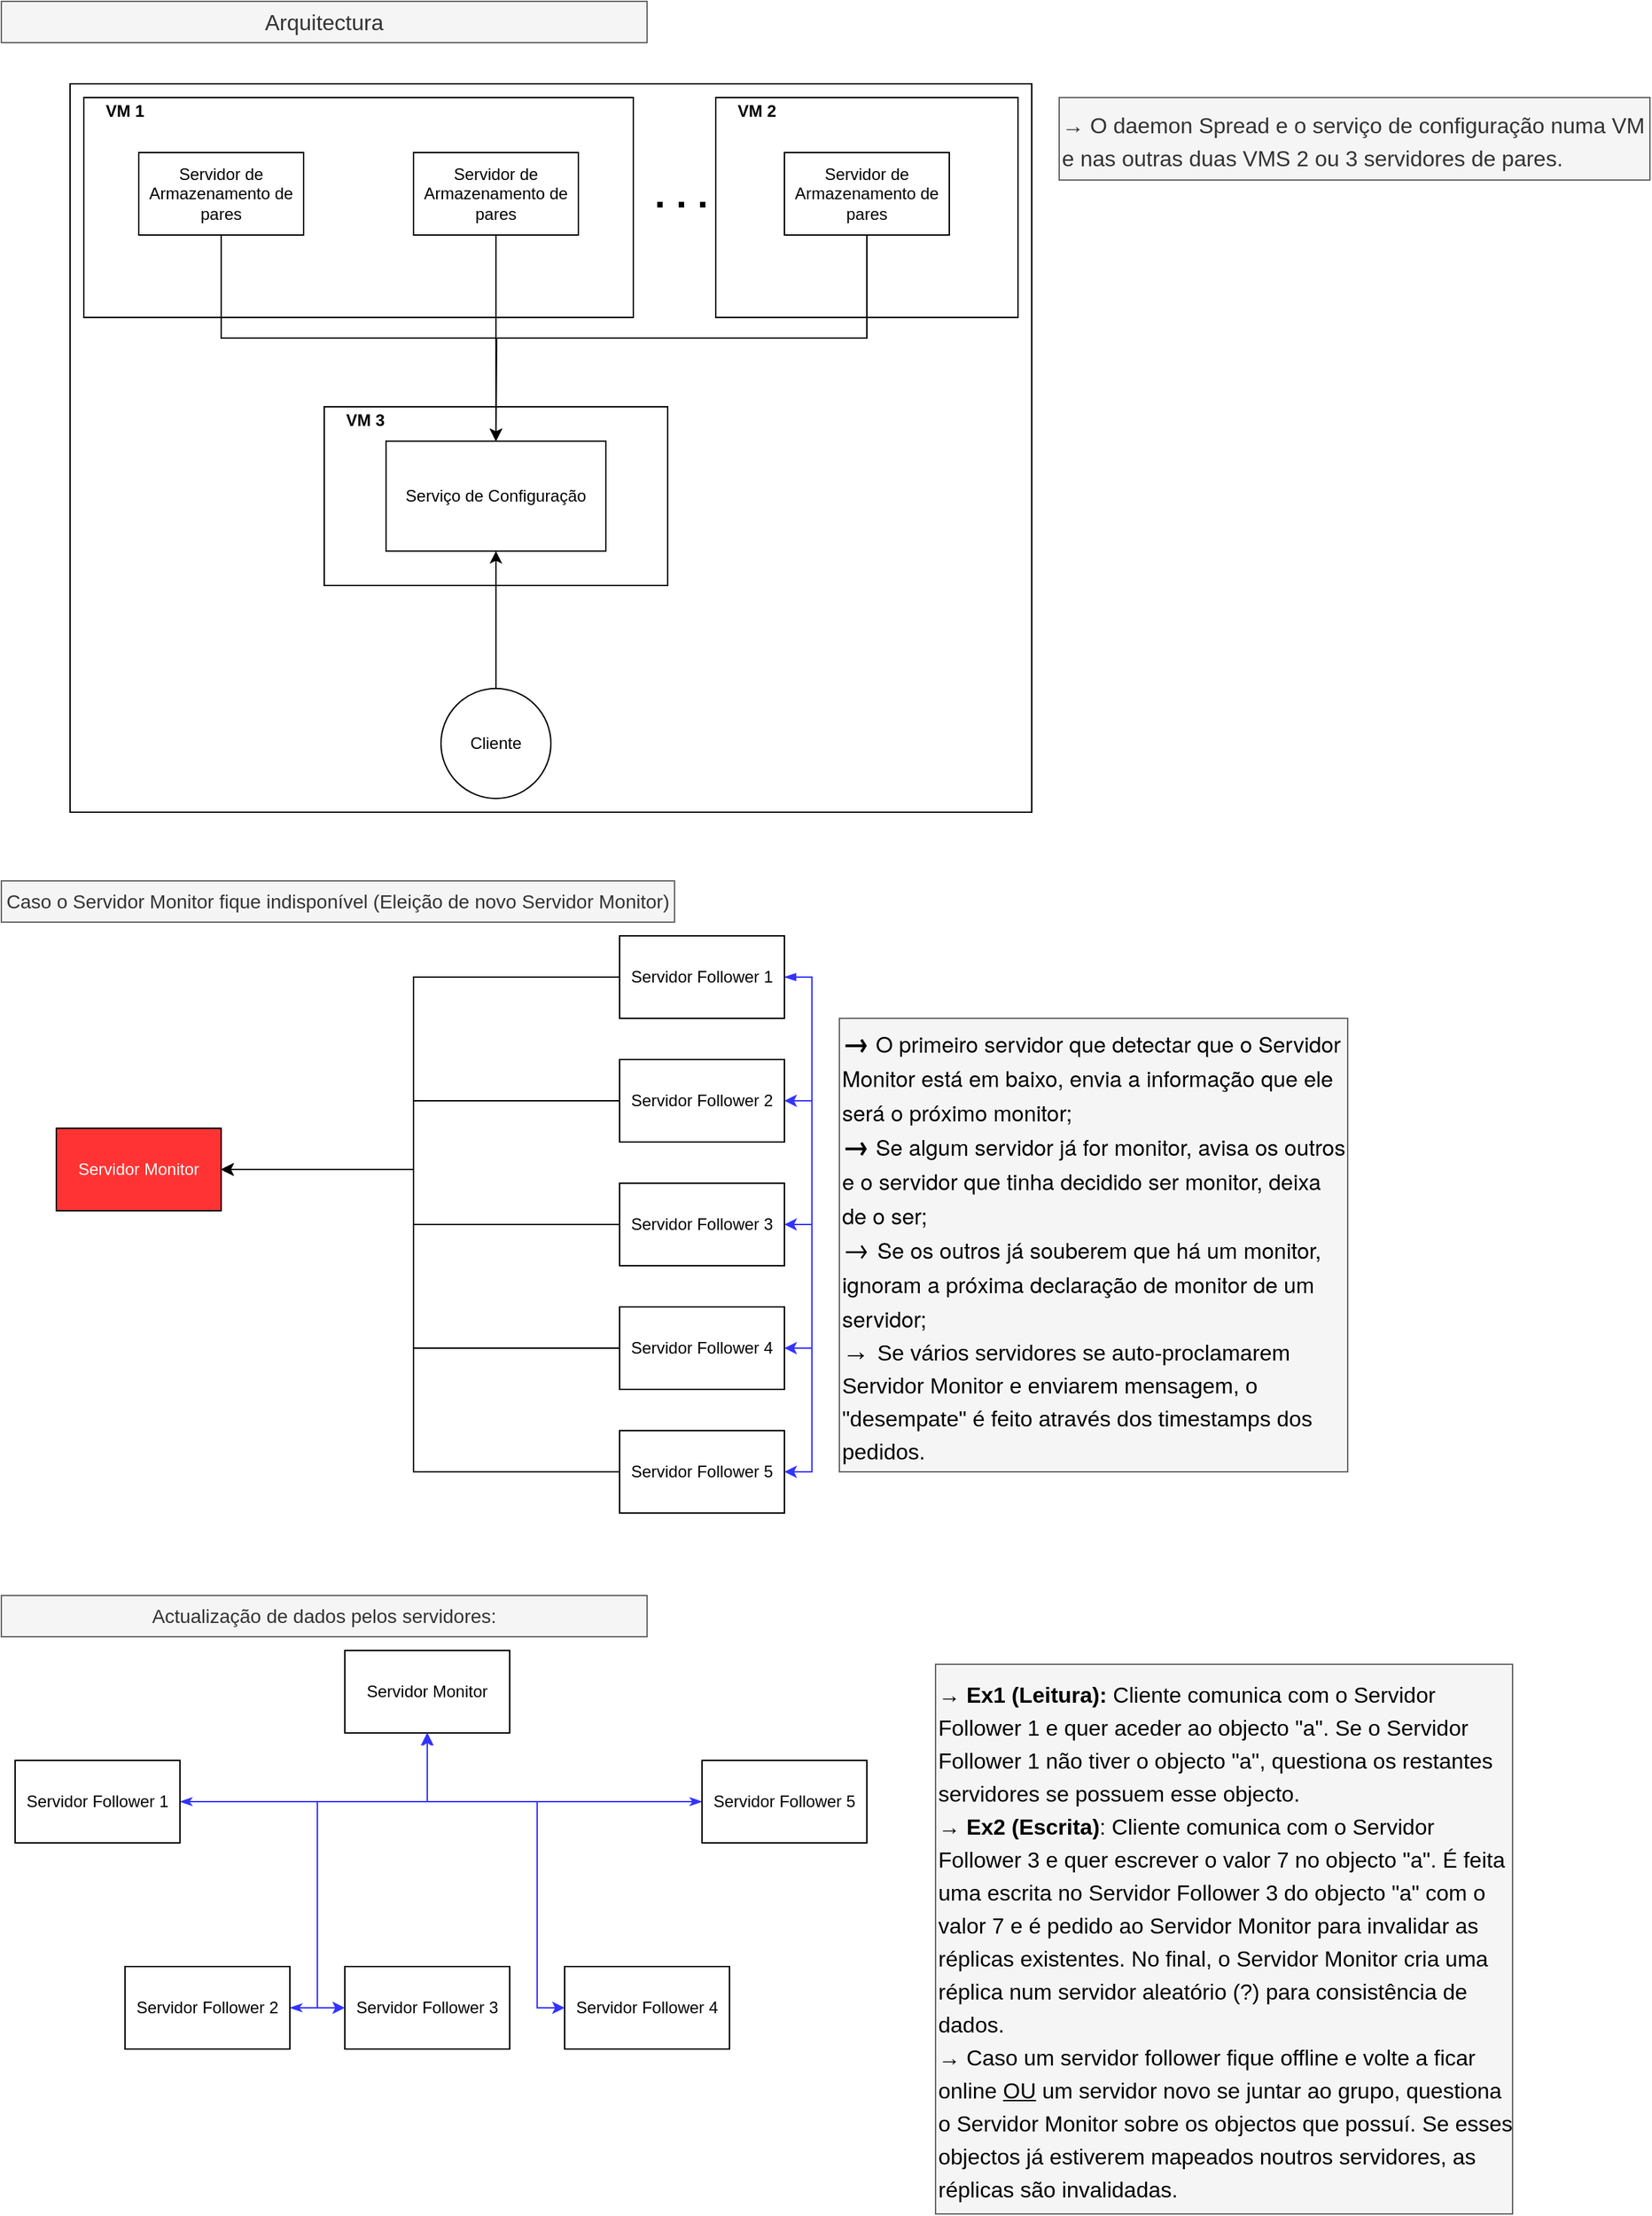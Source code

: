 <mxfile version="14.2.3" type="device"><diagram id="5OkCFzLbws1qqCQWyhNG" name="Page-1"><mxGraphModel dx="1635" dy="866" grid="1" gridSize="10" guides="1" tooltips="1" connect="1" arrows="1" fold="1" page="1" pageScale="1" pageWidth="827" pageHeight="1169" math="0" shadow="0"><root><mxCell id="0"/><mxCell id="1" parent="0"/><mxCell id="e_rmebUFrs7n6ZLkh0hr-1" value="" style="rounded=0;whiteSpace=wrap;html=1;" vertex="1" parent="1"><mxGeometry x="70" y="170" width="700" height="530" as="geometry"/></mxCell><mxCell id="wn6afVE6MysCKYxiAbKC-14" value="" style="rounded=0;whiteSpace=wrap;html=1;fontSize=12;align=left;" parent="1" vertex="1"><mxGeometry x="255" y="405" width="250" height="130" as="geometry"/></mxCell><mxCell id="wn6afVE6MysCKYxiAbKC-11" value="" style="rounded=0;whiteSpace=wrap;html=1;fontSize=28;align=center;" parent="1" vertex="1"><mxGeometry x="540" y="180" width="220" height="160" as="geometry"/></mxCell><mxCell id="wn6afVE6MysCKYxiAbKC-9" value="" style="rounded=0;whiteSpace=wrap;html=1;fontSize=28;" parent="1" vertex="1"><mxGeometry x="80" y="180" width="400" height="160" as="geometry"/></mxCell><mxCell id="wn6afVE6MysCKYxiAbKC-1" value="Serviço de Configuração" style="rounded=0;whiteSpace=wrap;html=1;" parent="1" vertex="1"><mxGeometry x="300" y="430" width="160" height="80" as="geometry"/></mxCell><mxCell id="wn6afVE6MysCKYxiAbKC-6" style="edgeStyle=orthogonalEdgeStyle;rounded=0;orthogonalLoop=1;jettySize=auto;html=1;exitX=0.5;exitY=1;exitDx=0;exitDy=0;entryX=0.5;entryY=0;entryDx=0;entryDy=0;fontSize=28;" parent="1" source="wn6afVE6MysCKYxiAbKC-2" target="wn6afVE6MysCKYxiAbKC-1" edge="1"><mxGeometry relative="1" as="geometry"/></mxCell><mxCell id="wn6afVE6MysCKYxiAbKC-2" value="Servidor de Armazenamento de pares" style="rounded=0;whiteSpace=wrap;html=1;" parent="1" vertex="1"><mxGeometry x="120" y="220" width="120" height="60" as="geometry"/></mxCell><mxCell id="wn6afVE6MysCKYxiAbKC-7" style="edgeStyle=orthogonalEdgeStyle;rounded=0;orthogonalLoop=1;jettySize=auto;html=1;exitX=0.5;exitY=1;exitDx=0;exitDy=0;fontSize=28;" parent="1" source="wn6afVE6MysCKYxiAbKC-3" edge="1"><mxGeometry relative="1" as="geometry"><mxPoint x="380" y="430" as="targetPoint"/></mxGeometry></mxCell><mxCell id="wn6afVE6MysCKYxiAbKC-3" value="Servidor de Armazenamento de pares" style="rounded=0;whiteSpace=wrap;html=1;" parent="1" vertex="1"><mxGeometry x="320" y="220" width="120" height="60" as="geometry"/></mxCell><mxCell id="wn6afVE6MysCKYxiAbKC-8" style="edgeStyle=orthogonalEdgeStyle;rounded=0;orthogonalLoop=1;jettySize=auto;html=1;exitX=0.5;exitY=1;exitDx=0;exitDy=0;fontSize=28;" parent="1" source="wn6afVE6MysCKYxiAbKC-4" edge="1"><mxGeometry relative="1" as="geometry"><mxPoint x="380" y="430" as="targetPoint"/></mxGeometry></mxCell><mxCell id="wn6afVE6MysCKYxiAbKC-4" value="Servidor de Armazenamento de pares" style="rounded=0;whiteSpace=wrap;html=1;" parent="1" vertex="1"><mxGeometry x="590" y="220" width="120" height="60" as="geometry"/></mxCell><mxCell id="wn6afVE6MysCKYxiAbKC-5" value="&lt;span style=&quot;font-size: 28px;&quot;&gt;&lt;font style=&quot;font-size: 28px;&quot;&gt;. . .&lt;/font&gt;&lt;/span&gt;" style="text;html=1;strokeColor=none;fillColor=none;align=center;verticalAlign=middle;whiteSpace=wrap;rounded=0;fontSize=28;fontStyle=1" parent="1" vertex="1"><mxGeometry x="460" y="220" width="110" height="60" as="geometry"/></mxCell><mxCell id="wn6afVE6MysCKYxiAbKC-10" value="&lt;h1 style=&quot;font-size: 12px&quot;&gt;VM 1&lt;/h1&gt;" style="text;html=1;strokeColor=none;fillColor=none;spacing=5;spacingTop=-20;whiteSpace=wrap;overflow=hidden;rounded=0;fontSize=28;verticalAlign=middle;align=center;" parent="1" vertex="1"><mxGeometry x="80" y="180" width="60" height="40" as="geometry"/></mxCell><mxCell id="wn6afVE6MysCKYxiAbKC-12" value="&lt;h1 style=&quot;font-size: 12px&quot;&gt;VM 2&lt;/h1&gt;" style="text;html=1;strokeColor=none;fillColor=none;spacing=5;spacingTop=-20;whiteSpace=wrap;overflow=hidden;rounded=0;fontSize=28;verticalAlign=middle;align=center;" parent="1" vertex="1"><mxGeometry x="540" y="180" width="60" height="40" as="geometry"/></mxCell><mxCell id="wn6afVE6MysCKYxiAbKC-13" value="&lt;font style=&quot;font-size: 16px&quot;&gt;→ O daemon Spread e o serviço de configuração numa VM e nas outras duas VMS 2 ou 3 servidores de pares.&lt;/font&gt;" style="text;html=1;align=left;verticalAlign=middle;whiteSpace=wrap;rounded=0;fontSize=20;fillColor=#f5f5f5;strokeColor=#666666;fontColor=#333333;" parent="1" vertex="1"><mxGeometry x="790" y="180" width="430" height="60" as="geometry"/></mxCell><mxCell id="wn6afVE6MysCKYxiAbKC-15" value="&lt;h1 style=&quot;font-size: 12px&quot;&gt;VM 3&lt;/h1&gt;" style="text;html=1;strokeColor=none;fillColor=none;spacing=5;spacingTop=-20;whiteSpace=wrap;overflow=hidden;rounded=0;fontSize=28;verticalAlign=middle;align=center;" parent="1" vertex="1"><mxGeometry x="255" y="405" width="60" height="40" as="geometry"/></mxCell><mxCell id="wn6afVE6MysCKYxiAbKC-18" style="edgeStyle=orthogonalEdgeStyle;rounded=0;orthogonalLoop=1;jettySize=auto;html=1;exitX=0.5;exitY=0;exitDx=0;exitDy=0;fontSize=12;entryX=0.5;entryY=1;entryDx=0;entryDy=0;" parent="1" source="wn6afVE6MysCKYxiAbKC-17" target="wn6afVE6MysCKYxiAbKC-1" edge="1"><mxGeometry relative="1" as="geometry"><mxPoint x="380" y="540" as="targetPoint"/></mxGeometry></mxCell><mxCell id="wn6afVE6MysCKYxiAbKC-17" value="Cliente" style="ellipse;whiteSpace=wrap;html=1;aspect=fixed;fontSize=12;align=center;" parent="1" vertex="1"><mxGeometry x="340" y="610" width="80" height="80" as="geometry"/></mxCell><mxCell id="3re6VTscKlFERoQAN3xL-1" value="Actualização de dados pelos servidores:" style="text;html=1;align=center;verticalAlign=middle;whiteSpace=wrap;rounded=0;labelBorderColor=none;fillColor=#f5f5f5;strokeColor=#666666;fontColor=#333333;fontSize=14;" parent="1" vertex="1"><mxGeometry x="20" y="1270" width="470" height="30" as="geometry"/></mxCell><mxCell id="3re6VTscKlFERoQAN3xL-2" style="edgeStyle=orthogonalEdgeStyle;rounded=0;orthogonalLoop=1;jettySize=auto;html=1;exitX=0.5;exitY=1;exitDx=0;exitDy=0;startArrow=classicThin;startFill=1;entryX=0;entryY=0.5;entryDx=0;entryDy=0;strokeColor=#3333FF;" parent="1" source="3re6VTscKlFERoQAN3xL-4" target="3re6VTscKlFERoQAN3xL-9" edge="1"><mxGeometry relative="1" as="geometry"><mxPoint x="430" y="1480" as="targetPoint"/><Array as="points"><mxPoint x="330" y="1420"/><mxPoint x="410" y="1420"/><mxPoint x="410" y="1570"/></Array></mxGeometry></mxCell><mxCell id="3re6VTscKlFERoQAN3xL-3" style="edgeStyle=orthogonalEdgeStyle;rounded=0;orthogonalLoop=1;jettySize=auto;html=1;exitX=0.5;exitY=1;exitDx=0;exitDy=0;entryX=0;entryY=0.5;entryDx=0;entryDy=0;startArrow=classicThin;startFill=1;strokeColor=#3333FF;" parent="1" source="3re6VTscKlFERoQAN3xL-4" target="3re6VTscKlFERoQAN3xL-10" edge="1"><mxGeometry relative="1" as="geometry"><Array as="points"><mxPoint x="330" y="1420"/><mxPoint x="250" y="1420"/><mxPoint x="250" y="1570"/></Array></mxGeometry></mxCell><mxCell id="3re6VTscKlFERoQAN3xL-4" value="Servidor Monitor" style="rounded=0;whiteSpace=wrap;html=1;" parent="1" vertex="1"><mxGeometry x="270" y="1310" width="120" height="60" as="geometry"/></mxCell><mxCell id="3re6VTscKlFERoQAN3xL-5" style="edgeStyle=orthogonalEdgeStyle;rounded=0;orthogonalLoop=1;jettySize=auto;html=1;exitX=1;exitY=0.5;exitDx=0;exitDy=0;entryX=0.5;entryY=1;entryDx=0;entryDy=0;startArrow=classicThin;startFill=1;strokeColor=#3333FF;" parent="1" source="3re6VTscKlFERoQAN3xL-6" target="3re6VTscKlFERoQAN3xL-4" edge="1"><mxGeometry relative="1" as="geometry"/></mxCell><mxCell id="3re6VTscKlFERoQAN3xL-6" value="Servidor Follower 1" style="rounded=0;whiteSpace=wrap;html=1;" parent="1" vertex="1"><mxGeometry x="30" y="1390" width="120" height="60" as="geometry"/></mxCell><mxCell id="3re6VTscKlFERoQAN3xL-7" style="edgeStyle=orthogonalEdgeStyle;rounded=0;orthogonalLoop=1;jettySize=auto;html=1;exitX=1;exitY=0.5;exitDx=0;exitDy=0;entryX=0.5;entryY=1;entryDx=0;entryDy=0;startArrow=classicThin;startFill=1;strokeColor=#3333FF;" parent="1" source="3re6VTscKlFERoQAN3xL-8" target="3re6VTscKlFERoQAN3xL-4" edge="1"><mxGeometry relative="1" as="geometry"><Array as="points"><mxPoint x="250" y="1570"/><mxPoint x="250" y="1420"/><mxPoint x="330" y="1420"/></Array></mxGeometry></mxCell><mxCell id="3re6VTscKlFERoQAN3xL-8" value="Servidor Follower 2" style="rounded=0;whiteSpace=wrap;html=1;" parent="1" vertex="1"><mxGeometry x="110" y="1540" width="120" height="60" as="geometry"/></mxCell><mxCell id="3re6VTscKlFERoQAN3xL-9" value="Servidor Follower 4" style="rounded=0;whiteSpace=wrap;html=1;" parent="1" vertex="1"><mxGeometry x="430" y="1540" width="120" height="60" as="geometry"/></mxCell><mxCell id="3re6VTscKlFERoQAN3xL-10" value="Servidor Follower 3" style="rounded=0;whiteSpace=wrap;html=1;" parent="1" vertex="1"><mxGeometry x="270" y="1540" width="120" height="60" as="geometry"/></mxCell><mxCell id="3re6VTscKlFERoQAN3xL-11" style="edgeStyle=orthogonalEdgeStyle;rounded=0;orthogonalLoop=1;jettySize=auto;html=1;exitX=0;exitY=0.5;exitDx=0;exitDy=0;entryX=0.5;entryY=1;entryDx=0;entryDy=0;startArrow=classicThin;startFill=1;strokeColor=#3333FF;" parent="1" source="3re6VTscKlFERoQAN3xL-12" target="3re6VTscKlFERoQAN3xL-4" edge="1"><mxGeometry relative="1" as="geometry"><Array as="points"><mxPoint x="330" y="1420"/></Array></mxGeometry></mxCell><mxCell id="3re6VTscKlFERoQAN3xL-12" value="Servidor Follower 5" style="rounded=0;whiteSpace=wrap;html=1;" parent="1" vertex="1"><mxGeometry x="530" y="1390" width="120" height="60" as="geometry"/></mxCell><mxCell id="3re6VTscKlFERoQAN3xL-13" value="Text" style="text;html=1;strokeColor=none;fillColor=none;align=center;verticalAlign=middle;whiteSpace=wrap;rounded=0;labelBackgroundColor=none;fontSize=20;fontColor=#FFFFFF;" parent="1" vertex="1"><mxGeometry x="660" y="1350" width="40" height="20" as="geometry"/></mxCell><mxCell id="3re6VTscKlFERoQAN3xL-14" value="&lt;font color=&quot;#000000&quot; style=&quot;font-size: 16px&quot;&gt;→ &lt;b&gt;Ex1 (Leitura):&lt;/b&gt; Cliente comunica com o Servidor Follower 1 e quer aceder ao objecto &quot;a&quot;. Se o Servidor Follower 1 não tiver o objecto &quot;a&quot;, questiona os restantes servidores se possuem esse objecto.&lt;br&gt;→ &lt;b&gt;Ex2 (Escrita)&lt;/b&gt;: Cliente comunica com o Servidor Follower 3 e quer escrever o valor 7 no objecto &quot;a&quot;. É feita uma escrita no Servidor Follower 3 do objecto &quot;a&quot; com o valor 7 e é pedido ao Servidor Monitor para invalidar as réplicas existentes. No final, o Servidor Monitor cria uma réplica num servidor aleatório (?) para consistência de dados.&lt;br&gt;→ Caso um servidor follower fique offline e volte a ficar online &lt;u&gt;OU&lt;/u&gt;&amp;nbsp;um servidor novo se juntar ao grupo, questiona o Servidor Monitor sobre os objectos que possuí. Se esses objectos já estiverem mapeados noutros servidores, as réplicas são invalidadas.&lt;br&gt;&lt;/font&gt;" style="text;html=1;strokeColor=#666666;align=left;verticalAlign=middle;whiteSpace=wrap;rounded=0;fontSize=20;fontColor=#333333;labelBackgroundColor=none;fillColor=#F5F5F5;" parent="1" vertex="1"><mxGeometry x="700" y="1320" width="420" height="400" as="geometry"/></mxCell><mxCell id="3re6VTscKlFERoQAN3xL-48" value="Caso o Servidor Monitor fique indisponível (Eleição de novo Servidor Monitor)" style="text;html=1;align=center;verticalAlign=middle;whiteSpace=wrap;rounded=0;labelBorderColor=none;fillColor=#f5f5f5;strokeColor=#666666;fontColor=#333333;fontSize=14;" parent="1" vertex="1"><mxGeometry x="20" y="750" width="490" height="30" as="geometry"/></mxCell><mxCell id="3re6VTscKlFERoQAN3xL-49" value="Servidor Monitor" style="rounded=0;whiteSpace=wrap;html=1;fillColor=#FF3333;fontColor=#FFFFFF;" parent="1" vertex="1"><mxGeometry x="60" y="930" width="120" height="60" as="geometry"/></mxCell><mxCell id="3re6VTscKlFERoQAN3xL-50" style="edgeStyle=orthogonalEdgeStyle;rounded=0;orthogonalLoop=1;jettySize=auto;html=1;exitX=0;exitY=0.5;exitDx=0;exitDy=0;entryX=1;entryY=0.5;entryDx=0;entryDy=0;fontSize=20;fontColor=#FFFFFF;" parent="1" source="3re6VTscKlFERoQAN3xL-55" target="3re6VTscKlFERoQAN3xL-49" edge="1"><mxGeometry relative="1" as="geometry"><Array as="points"><mxPoint x="320" y="820"/><mxPoint x="320" y="960"/></Array></mxGeometry></mxCell><mxCell id="3re6VTscKlFERoQAN3xL-51" style="edgeStyle=orthogonalEdgeStyle;rounded=0;orthogonalLoop=1;jettySize=auto;html=1;exitX=1;exitY=0.5;exitDx=0;exitDy=0;entryX=1;entryY=0.5;entryDx=0;entryDy=0;fontSize=20;fontColor=#FFFFFF;strokeColor=#3333FF;" parent="1" source="3re6VTscKlFERoQAN3xL-55" target="3re6VTscKlFERoQAN3xL-57" edge="1"><mxGeometry relative="1" as="geometry"/></mxCell><mxCell id="3re6VTscKlFERoQAN3xL-52" style="edgeStyle=orthogonalEdgeStyle;rounded=0;orthogonalLoop=1;jettySize=auto;html=1;exitX=1;exitY=0.5;exitDx=0;exitDy=0;entryX=1;entryY=0.5;entryDx=0;entryDy=0;fontSize=20;fontColor=#FFFFFF;strokeColor=#3333FF;" parent="1" source="3re6VTscKlFERoQAN3xL-55" target="3re6VTscKlFERoQAN3xL-61" edge="1"><mxGeometry relative="1" as="geometry"/></mxCell><mxCell id="3re6VTscKlFERoQAN3xL-53" style="edgeStyle=orthogonalEdgeStyle;rounded=0;orthogonalLoop=1;jettySize=auto;html=1;exitX=1;exitY=0.5;exitDx=0;exitDy=0;entryX=1;entryY=0.5;entryDx=0;entryDy=0;fontSize=20;fontColor=#FFFFFF;strokeColor=#3333FF;" parent="1" source="3re6VTscKlFERoQAN3xL-55" target="3re6VTscKlFERoQAN3xL-59" edge="1"><mxGeometry relative="1" as="geometry"/></mxCell><mxCell id="3re6VTscKlFERoQAN3xL-54" style="edgeStyle=orthogonalEdgeStyle;rounded=0;orthogonalLoop=1;jettySize=auto;html=1;exitX=1;exitY=0.5;exitDx=0;exitDy=0;entryX=1;entryY=0.5;entryDx=0;entryDy=0;strokeColor=#3333FF;fontSize=20;fontColor=#FFFFFF;startArrow=blockThin;startFill=1;" parent="1" source="3re6VTscKlFERoQAN3xL-55" target="3re6VTscKlFERoQAN3xL-63" edge="1"><mxGeometry relative="1" as="geometry"/></mxCell><mxCell id="3re6VTscKlFERoQAN3xL-55" value="Servidor Follower 1" style="rounded=0;whiteSpace=wrap;html=1;" parent="1" vertex="1"><mxGeometry x="470" y="790" width="120" height="60" as="geometry"/></mxCell><mxCell id="3re6VTscKlFERoQAN3xL-56" style="edgeStyle=orthogonalEdgeStyle;rounded=0;orthogonalLoop=1;jettySize=auto;html=1;exitX=0;exitY=0.5;exitDx=0;exitDy=0;strokeColor=#000000;fontSize=20;fontColor=#FFFFFF;" parent="1" source="3re6VTscKlFERoQAN3xL-57" edge="1"><mxGeometry relative="1" as="geometry"><mxPoint x="180" y="960" as="targetPoint"/><Array as="points"><mxPoint x="320" y="910"/><mxPoint x="320" y="960"/></Array></mxGeometry></mxCell><mxCell id="3re6VTscKlFERoQAN3xL-57" value="Servidor Follower 2" style="rounded=0;whiteSpace=wrap;html=1;" parent="1" vertex="1"><mxGeometry x="470" y="880" width="120" height="60" as="geometry"/></mxCell><mxCell id="3re6VTscKlFERoQAN3xL-58" style="edgeStyle=orthogonalEdgeStyle;rounded=0;orthogonalLoop=1;jettySize=auto;html=1;exitX=0;exitY=0.5;exitDx=0;exitDy=0;entryX=1;entryY=0.5;entryDx=0;entryDy=0;strokeColor=#000000;fontSize=20;fontColor=#FFFFFF;" parent="1" source="3re6VTscKlFERoQAN3xL-59" target="3re6VTscKlFERoQAN3xL-49" edge="1"><mxGeometry relative="1" as="geometry"><Array as="points"><mxPoint x="320" y="1090"/><mxPoint x="320" y="960"/></Array></mxGeometry></mxCell><mxCell id="3re6VTscKlFERoQAN3xL-59" value="Servidor Follower 4" style="rounded=0;whiteSpace=wrap;html=1;" parent="1" vertex="1"><mxGeometry x="470" y="1060" width="120" height="60" as="geometry"/></mxCell><mxCell id="3re6VTscKlFERoQAN3xL-60" style="edgeStyle=orthogonalEdgeStyle;rounded=0;orthogonalLoop=1;jettySize=auto;html=1;exitX=0;exitY=0.5;exitDx=0;exitDy=0;entryX=1;entryY=0.5;entryDx=0;entryDy=0;strokeColor=#000000;fontSize=20;fontColor=#FFFFFF;" parent="1" source="3re6VTscKlFERoQAN3xL-61" target="3re6VTscKlFERoQAN3xL-49" edge="1"><mxGeometry relative="1" as="geometry"><Array as="points"><mxPoint x="320" y="1000"/><mxPoint x="320" y="960"/></Array></mxGeometry></mxCell><mxCell id="3re6VTscKlFERoQAN3xL-61" value="Servidor Follower 3" style="rounded=0;whiteSpace=wrap;html=1;" parent="1" vertex="1"><mxGeometry x="470" y="970" width="120" height="60" as="geometry"/></mxCell><mxCell id="3re6VTscKlFERoQAN3xL-62" style="edgeStyle=orthogonalEdgeStyle;rounded=0;orthogonalLoop=1;jettySize=auto;html=1;exitX=0;exitY=0.5;exitDx=0;exitDy=0;entryX=1;entryY=0.5;entryDx=0;entryDy=0;strokeColor=#000000;fontSize=20;fontColor=#FFFFFF;" parent="1" source="3re6VTscKlFERoQAN3xL-63" target="3re6VTscKlFERoQAN3xL-49" edge="1"><mxGeometry relative="1" as="geometry"><Array as="points"><mxPoint x="320" y="1180"/><mxPoint x="320" y="960"/></Array></mxGeometry></mxCell><mxCell id="3re6VTscKlFERoQAN3xL-63" value="Servidor Follower 5" style="rounded=0;whiteSpace=wrap;html=1;" parent="1" vertex="1"><mxGeometry x="470" y="1150" width="120" height="60" as="geometry"/></mxCell><mxCell id="3re6VTscKlFERoQAN3xL-64" value="Text" style="text;html=1;strokeColor=none;fillColor=none;align=center;verticalAlign=middle;whiteSpace=wrap;rounded=0;fontSize=20;fontColor=#FFFFFF;" parent="1" vertex="1"><mxGeometry x="340" y="920" width="40" height="20" as="geometry"/></mxCell><mxCell id="3re6VTscKlFERoQAN3xL-65" value="Text" style="text;html=1;strokeColor=none;fillColor=none;align=center;verticalAlign=middle;whiteSpace=wrap;rounded=0;fontSize=20;fontColor=#FFFFFF;" parent="1" vertex="1"><mxGeometry x="340" y="920" width="40" height="20" as="geometry"/></mxCell><mxCell id="3re6VTscKlFERoQAN3xL-66" value="Text" style="text;html=1;strokeColor=none;fillColor=none;align=center;verticalAlign=middle;whiteSpace=wrap;rounded=0;fontSize=20;fontColor=#FFFFFF;" parent="1" vertex="1"><mxGeometry x="340" y="920" width="40" height="20" as="geometry"/></mxCell><mxCell id="3re6VTscKlFERoQAN3xL-67" value="&lt;span style=&quot;font-family: &amp;#34;whitney&amp;#34; , &amp;#34;helvetica neue&amp;#34; , &amp;#34;helvetica&amp;#34; , &amp;#34;arial&amp;#34; , sans-serif&quot;&gt;&lt;font color=&quot;#000000&quot;&gt;&lt;b&gt;&lt;font style=&quot;font-size: 20px&quot;&gt;→&lt;/font&gt;&lt;/b&gt;&lt;span style=&quot;font-size: 16px&quot;&gt; O primeiro servidor que detectar que o Servidor Monitor está em baixo, envia a informação que ele será o próximo monitor;&lt;/span&gt;&lt;br&gt;&lt;b&gt;&lt;font style=&quot;font-size: 20px&quot;&gt;→&lt;/font&gt;&lt;/b&gt;&lt;span style=&quot;font-size: 16px&quot;&gt; Se algum servidor já for monitor, avisa os outros e o servidor que tinha decidido ser monitor, deixa de o ser;&lt;/span&gt;&lt;br&gt;&lt;font style=&quot;font-size: 20px&quot;&gt;→ &lt;/font&gt;&lt;span style=&quot;font-size: 16px&quot;&gt;Se os outros já souberem que há um monitor, ignoram a próxima declaração de monitor de um servidor;&lt;/span&gt;&lt;/font&gt;&lt;/span&gt;&lt;span style=&quot;font-family: &amp;#34;whitney&amp;#34; , &amp;#34;helvetica neue&amp;#34; , &amp;#34;helvetica&amp;#34; , &amp;#34;arial&amp;#34; , sans-serif ; font-size: 16px&quot;&gt;&lt;br&gt;&lt;/span&gt;&lt;font color=&quot;#000000&quot;&gt;→ &lt;font style=&quot;font-size: 16px&quot;&gt;Se vários servidores se auto-proclamarem Servidor Monitor e enviarem mensagem, o &quot;desempate&quot; é feito através dos timestamps dos pedidos.&lt;/font&gt;&lt;br&gt;&lt;/font&gt;" style="text;html=1;strokeColor=#666666;align=left;verticalAlign=middle;whiteSpace=wrap;rounded=0;fontSize=20;fontColor=#333333;labelBackgroundColor=none;fillColor=#F5F5F5;" parent="1" vertex="1"><mxGeometry x="630" y="850" width="370" height="330" as="geometry"/></mxCell><mxCell id="3re6VTscKlFERoQAN3xL-69" value="&lt;font style=&quot;font-size: 16px&quot;&gt;Arquitectura&lt;/font&gt;" style="text;html=1;align=center;verticalAlign=middle;whiteSpace=wrap;rounded=0;labelBorderColor=none;fillColor=#f5f5f5;strokeColor=#666666;fontColor=#333333;" parent="1" vertex="1"><mxGeometry x="20" y="110" width="470" height="30" as="geometry"/></mxCell></root></mxGraphModel></diagram></mxfile>